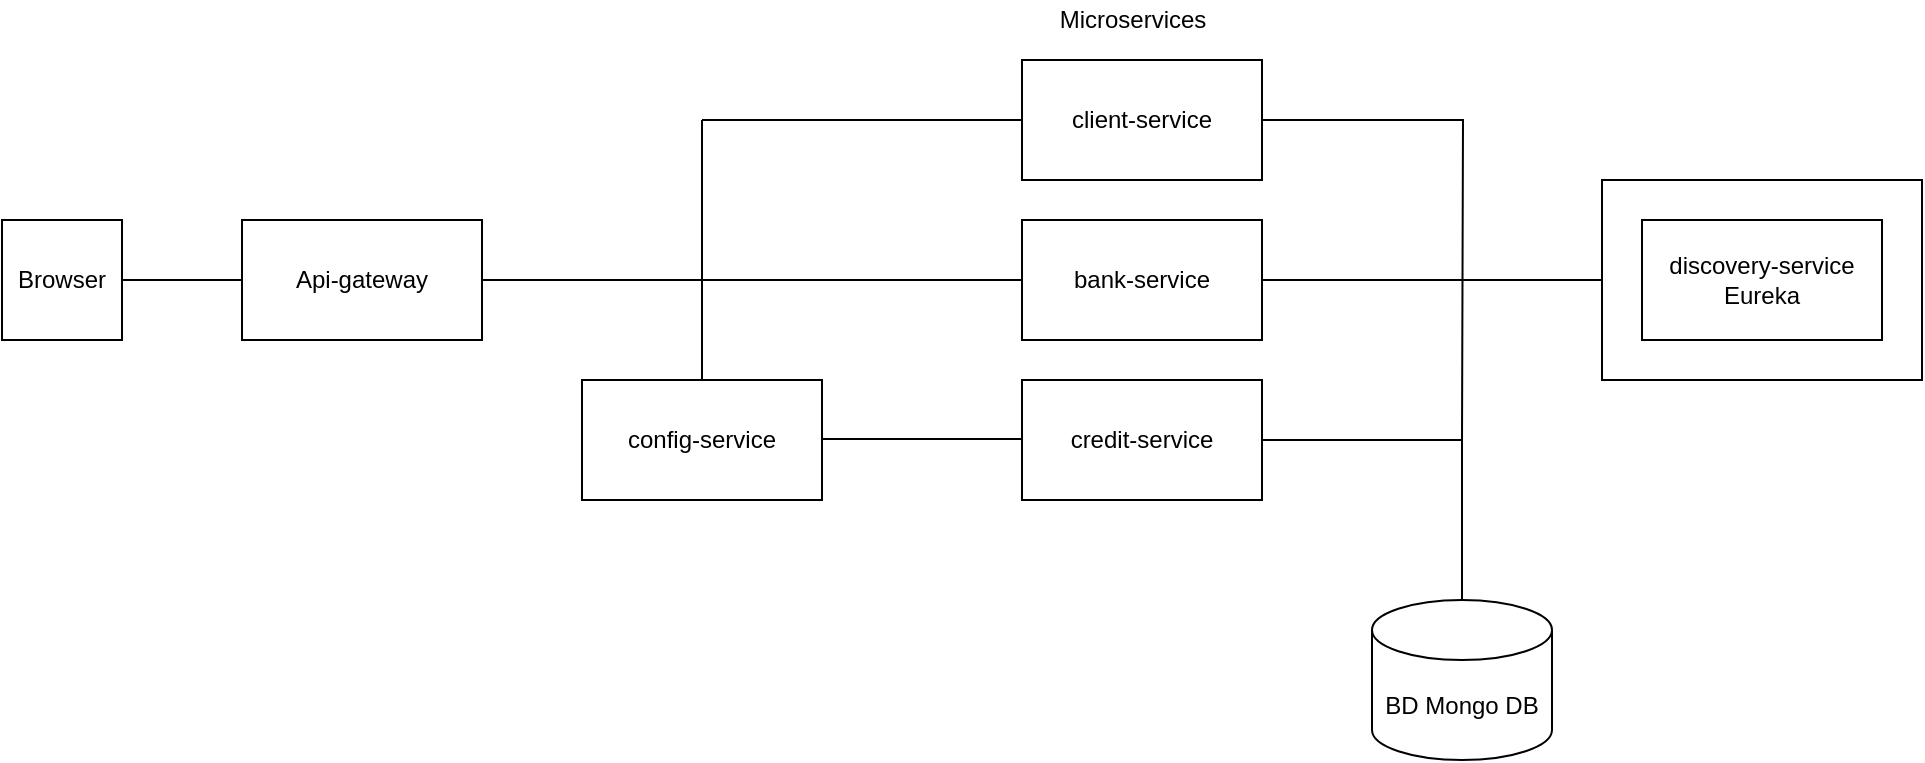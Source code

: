 <mxfile version="13.9.9" type="device"><diagram id="VQPsPdDHKLqud2oiOm6Q" name="Página-1"><mxGraphModel dx="1086" dy="806" grid="1" gridSize="10" guides="1" tooltips="1" connect="1" arrows="1" fold="1" page="1" pageScale="1" pageWidth="1169" pageHeight="827" math="0" shadow="0"><root><mxCell id="0"/><mxCell id="1" parent="0"/><mxCell id="2irz9-oulwnShQg-BD79-23" value="" style="rounded=0;whiteSpace=wrap;html=1;" vertex="1" parent="1"><mxGeometry x="890" y="190" width="160" height="100" as="geometry"/></mxCell><mxCell id="8l17VZC8xzsnX01a-bCE-17" style="edgeStyle=orthogonalEdgeStyle;rounded=0;orthogonalLoop=1;jettySize=auto;html=1;exitX=1;exitY=0.5;exitDx=0;exitDy=0;endArrow=none;endFill=0;" parent="1" source="8l17VZC8xzsnX01a-bCE-1" edge="1"><mxGeometry relative="1" as="geometry"><mxPoint x="820" y="320" as="targetPoint"/></mxGeometry></mxCell><mxCell id="8l17VZC8xzsnX01a-bCE-1" value="client-service" style="rounded=0;whiteSpace=wrap;html=1;" parent="1" vertex="1"><mxGeometry x="600" y="130" width="120" height="60" as="geometry"/></mxCell><mxCell id="8l17VZC8xzsnX01a-bCE-18" style="edgeStyle=orthogonalEdgeStyle;rounded=0;orthogonalLoop=1;jettySize=auto;html=1;exitX=1;exitY=0.5;exitDx=0;exitDy=0;endArrow=none;endFill=0;" parent="1" source="8l17VZC8xzsnX01a-bCE-2" edge="1"><mxGeometry relative="1" as="geometry"><mxPoint x="820" y="240" as="targetPoint"/></mxGeometry></mxCell><mxCell id="8l17VZC8xzsnX01a-bCE-2" value="bank-service" style="rounded=0;whiteSpace=wrap;html=1;" parent="1" vertex="1"><mxGeometry x="600" y="210" width="120" height="60" as="geometry"/></mxCell><mxCell id="8l17VZC8xzsnX01a-bCE-19" style="edgeStyle=orthogonalEdgeStyle;rounded=0;orthogonalLoop=1;jettySize=auto;html=1;exitX=1;exitY=0.5;exitDx=0;exitDy=0;endArrow=none;endFill=0;" parent="1" source="8l17VZC8xzsnX01a-bCE-3" edge="1"><mxGeometry relative="1" as="geometry"><mxPoint x="820" y="320" as="targetPoint"/></mxGeometry></mxCell><mxCell id="8l17VZC8xzsnX01a-bCE-3" value="credit-service" style="rounded=0;whiteSpace=wrap;html=1;" parent="1" vertex="1"><mxGeometry x="600" y="290" width="120" height="60" as="geometry"/></mxCell><mxCell id="8l17VZC8xzsnX01a-bCE-5" value="discovery-service&lt;br&gt;Eureka" style="rounded=0;whiteSpace=wrap;html=1;" parent="1" vertex="1"><mxGeometry x="910" y="210" width="120" height="60" as="geometry"/></mxCell><mxCell id="8l17VZC8xzsnX01a-bCE-6" value="config-service" style="rounded=0;whiteSpace=wrap;html=1;" parent="1" vertex="1"><mxGeometry x="380" y="290" width="120" height="60" as="geometry"/></mxCell><mxCell id="8l17VZC8xzsnX01a-bCE-20" style="edgeStyle=orthogonalEdgeStyle;rounded=0;orthogonalLoop=1;jettySize=auto;html=1;exitX=1;exitY=0.5;exitDx=0;exitDy=0;endArrow=none;endFill=0;" parent="1" source="8l17VZC8xzsnX01a-bCE-7" edge="1"><mxGeometry relative="1" as="geometry"><mxPoint x="440" y="240" as="targetPoint"/></mxGeometry></mxCell><mxCell id="8l17VZC8xzsnX01a-bCE-7" value="Api-gateway" style="rounded=0;whiteSpace=wrap;html=1;" parent="1" vertex="1"><mxGeometry x="210" y="210" width="120" height="60" as="geometry"/></mxCell><mxCell id="8l17VZC8xzsnX01a-bCE-9" value="Microservices" style="text;html=1;align=center;verticalAlign=middle;resizable=0;points=[];autosize=1;strokeColor=none;fillColor=none;" parent="1" vertex="1"><mxGeometry x="610" y="100" width="90" height="20" as="geometry"/></mxCell><mxCell id="8l17VZC8xzsnX01a-bCE-23" style="edgeStyle=orthogonalEdgeStyle;rounded=0;orthogonalLoop=1;jettySize=auto;html=1;exitX=1;exitY=0.5;exitDx=0;exitDy=0;entryX=0;entryY=0.5;entryDx=0;entryDy=0;endArrow=none;endFill=0;" parent="1" source="8l17VZC8xzsnX01a-bCE-22" target="8l17VZC8xzsnX01a-bCE-7" edge="1"><mxGeometry relative="1" as="geometry"/></mxCell><mxCell id="8l17VZC8xzsnX01a-bCE-22" value="Browser" style="rounded=0;whiteSpace=wrap;html=1;" parent="1" vertex="1"><mxGeometry x="90" y="210" width="60" height="60" as="geometry"/></mxCell><mxCell id="2irz9-oulwnShQg-BD79-2" value="BD Mongo DB" style="shape=cylinder3;whiteSpace=wrap;html=1;boundedLbl=1;backgroundOutline=1;size=15;" vertex="1" parent="1"><mxGeometry x="775" y="400" width="90" height="80" as="geometry"/></mxCell><mxCell id="2irz9-oulwnShQg-BD79-13" style="edgeStyle=orthogonalEdgeStyle;rounded=0;orthogonalLoop=1;jettySize=auto;html=1;exitX=1;exitY=0.5;exitDx=0;exitDy=0;endArrow=none;endFill=0;" edge="1" parent="1"><mxGeometry relative="1" as="geometry"><mxPoint x="600" y="319.5" as="targetPoint"/><mxPoint x="500" y="319.5" as="sourcePoint"/></mxGeometry></mxCell><mxCell id="2irz9-oulwnShQg-BD79-16" value="" style="endArrow=none;html=1;" edge="1" parent="1"><mxGeometry width="50" height="50" relative="1" as="geometry"><mxPoint x="440" y="160" as="sourcePoint"/><mxPoint x="600" y="160" as="targetPoint"/></mxGeometry></mxCell><mxCell id="2irz9-oulwnShQg-BD79-17" value="" style="endArrow=none;html=1;exitX=0.5;exitY=0;exitDx=0;exitDy=0;" edge="1" parent="1" source="8l17VZC8xzsnX01a-bCE-6"><mxGeometry width="50" height="50" relative="1" as="geometry"><mxPoint x="390" y="210" as="sourcePoint"/><mxPoint x="440" y="160" as="targetPoint"/></mxGeometry></mxCell><mxCell id="2irz9-oulwnShQg-BD79-18" value="" style="endArrow=none;html=1;" edge="1" parent="1"><mxGeometry width="50" height="50" relative="1" as="geometry"><mxPoint x="440" y="240" as="sourcePoint"/><mxPoint x="600" y="240" as="targetPoint"/></mxGeometry></mxCell><mxCell id="2irz9-oulwnShQg-BD79-19" value="" style="endArrow=none;html=1;exitX=0.5;exitY=0;exitDx=0;exitDy=0;exitPerimeter=0;" edge="1" parent="1" source="2irz9-oulwnShQg-BD79-2"><mxGeometry width="50" height="50" relative="1" as="geometry"><mxPoint x="770" y="370" as="sourcePoint"/><mxPoint x="820" y="320" as="targetPoint"/></mxGeometry></mxCell><mxCell id="2irz9-oulwnShQg-BD79-24" value="" style="endArrow=none;html=1;" edge="1" parent="1"><mxGeometry width="50" height="50" relative="1" as="geometry"><mxPoint x="820" y="240" as="sourcePoint"/><mxPoint x="890" y="240" as="targetPoint"/></mxGeometry></mxCell></root></mxGraphModel></diagram></mxfile>